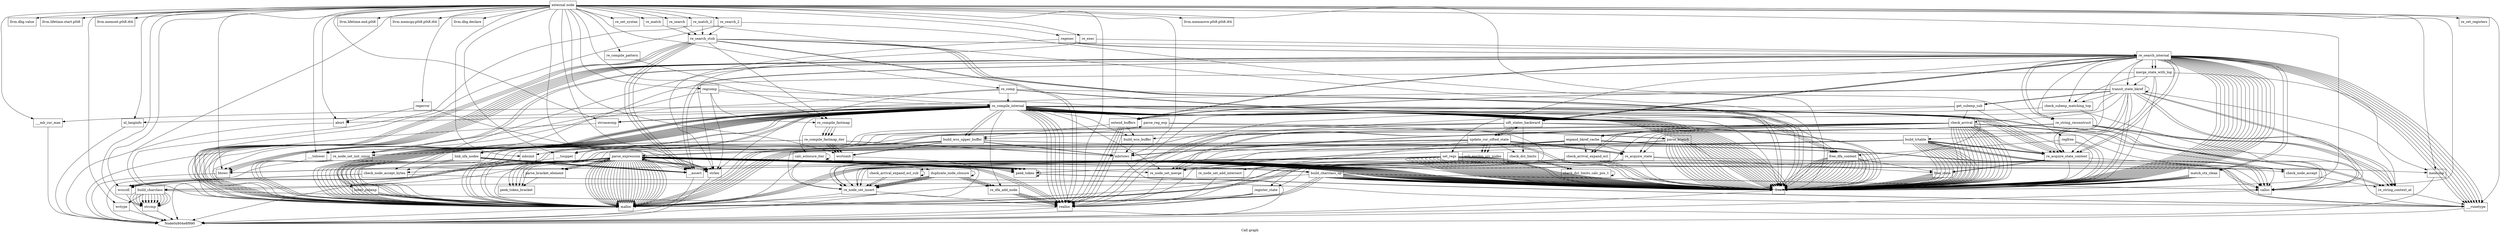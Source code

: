 digraph "Call graph" {
	label="Call graph";

	Node0x804e8f960 [shape=record,label="{external node}"];
	Node0x804e8f960 -> Node0x804e8f9f0;
	Node0x804e8f960 -> Node0x804e8fab0;
	Node0x804e8f960 -> Node0x804e90290;
	Node0x804e8f960 -> Node0x804e8fb10;
	Node0x804e8f960 -> Node0x804e902f0;
	Node0x804e8f960 -> Node0x804e8fb70;
	Node0x804e8f960 -> Node0x804e8fbd0;
	Node0x804e8f960 -> Node0x804e8fc30;
	Node0x804e8f960 -> Node0x804e8fc90;
	Node0x804e8f960 -> Node0x804e8fcf0;
	Node0x804e8f960 -> Node0x804e8fd50;
	Node0x804e8f960 -> Node0x804e8fed0;
	Node0x804e8f960 -> Node0x804e905f0;
	Node0x804e8f960 -> Node0x804e90170;
	Node0x804e8f960 -> Node0x804e90770;
	Node0x804e8f960 -> Node0x804e90650;
	Node0x804e8f960 -> Node0x804e90ad0;
	Node0x804e8f960 -> Node0x804e90950;
	Node0x804e8f960 -> Node0x804e909b0;
	Node0x804e8f960 -> Node0x804e90b30;
	Node0x804e8f960 -> Node0x804e90b90;
	Node0x804e8f960 -> Node0x804e90470;
	Node0x804e8f960 -> Node0x804e90410;
	Node0x804e8f960 -> Node0x804e903b0;
	Node0x804e8f960 -> Node0x804e904d0;
	Node0x804e8f960 -> Node0x804e90530;
	Node0x804e8f960 -> Node0x804e90bf0;
	Node0x804e8f960 -> Node0x804e90c50;
	Node0x804e8f960 -> Node0x804e90d10;
	Node0x804e8f960 -> Node0x804e90d70;
	Node0x804e8f960 -> Node0x804e90dd0;
	Node0x804e8f960 -> Node0x804e90e30;
	Node0x804e8f960 -> Node0x804e90e90;
	Node0x804e8f960 -> Node0x804e90ef0;
	Node0x804e8f960 -> Node0x804e91490;
	Node0x804e8f960 -> Node0x804e91910;
	Node0x804e8f960 -> Node0x804e91970;
	Node0x804e8f960 -> Node0x804e91a30;
	Node0x804e8f960 -> Node0x804e91a90;
	Node0x804e8f960 -> Node0x804e91af0;
	Node0x804e8f960 -> Node0x804e91b50;
	Node0x804e8f960 -> Node0x804e91bb0;
	Node0x804e8f9f0 [shape=record,label="{re_compile_pattern}"];
	Node0x804e8f9f0 -> Node0x804e8fa50;
	Node0x804e8fab0 [shape=record,label="{llvm.dbg.value}"];
	Node0x804e8fa50 [shape=record,label="{re_compile_internal}"];
	Node0x804e8fa50 -> Node0x804e8fb10;
	Node0x804e8fa50 -> Node0x804e8fb70;
	Node0x804e8fa50 -> Node0x804e8fbd0;
	Node0x804e8fa50 -> Node0x804e8fc30;
	Node0x804e8fa50 -> Node0x804e8fc90;
	Node0x804e8fa50 -> Node0x804e8fcf0;
	Node0x804e8fa50 -> Node0x804e8fcf0;
	Node0x804e8fa50 -> Node0x804e8fbd0;
	Node0x804e8fa50 -> Node0x804e8fd50;
	Node0x804e8fa50 -> Node0x804e8fd50;
	Node0x804e8fa50 -> Node0x804e8fd50;
	Node0x804e8fa50 -> Node0x804e8fd50;
	Node0x804e8fa50 -> Node0x804e8fdb0;
	Node0x804e8fa50 -> Node0x804e8fb70;
	Node0x804e8fa50 -> Node0x804e8fb70;
	Node0x804e8fa50 -> Node0x804e8fe10;
	Node0x804e8fa50 -> Node0x804e8fb10;
	Node0x804e8fa50 -> Node0x804e8fb10;
	Node0x804e8fa50 -> Node0x804e8fb10;
	Node0x804e8fa50 -> Node0x804e8fe10;
	Node0x804e8fa50 -> Node0x804e8fe70;
	Node0x804e8fa50 -> Node0x804e8fed0;
	Node0x804e8fa50 -> Node0x804e8fed0;
	Node0x804e8fa50 -> Node0x804e8fed0;
	Node0x804e8fa50 -> Node0x804e8fed0;
	Node0x804e8fa50 -> Node0x804e8fed0;
	Node0x804e8fa50 -> Node0x804e8fdb0;
	Node0x804e8fa50 -> Node0x804e8ff30;
	Node0x804e8fa50 -> Node0x804e8ff90;
	Node0x804e8fa50 -> Node0x804e8fb70;
	Node0x804e8fa50 -> Node0x804e8fb70;
	Node0x804e8fa50 -> Node0x804e8fb70;
	Node0x804e8fa50 -> Node0x804e8fb70;
	Node0x804e8fa50 -> Node0x804e8fb70;
	Node0x804e8fa50 -> Node0x804e8fb70;
	Node0x804e8fa50 -> Node0x804e8fb70;
	Node0x804e8fa50 -> Node0x804e8fed0;
	Node0x804e8fa50 -> Node0x804e8fff0;
	Node0x804e8fa50 -> Node0x804e8fff0;
	Node0x804e8fa50 -> Node0x804e90050;
	Node0x804e8fa50 -> Node0x804e900b0;
	Node0x804e8fa50 -> Node0x804e900b0;
	Node0x804e8fa50 -> Node0x804e90110;
	Node0x804e8fa50 -> Node0x804e8fed0;
	Node0x804e8fa50 -> Node0x804e8fb70;
	Node0x804e8fa50 -> Node0x804e8fb10;
	Node0x804e8fa50 -> Node0x804e90170;
	Node0x804e8fa50 -> Node0x804e8fb70;
	Node0x804e8fa50 -> Node0x804e901d0;
	Node0x804e8fa50 -> Node0x804e90230;
	Node0x804e8fa50 -> Node0x804e90230;
	Node0x804e8fa50 -> Node0x804e90230;
	Node0x804e8fa50 -> Node0x804e90230;
	Node0x804e8fa50 -> Node0x804e8fed0;
	Node0x804e8fa50 -> Node0x804e8fed0;
	Node0x804e8fa50 -> Node0x804e8fed0;
	Node0x804e8fa50 -> Node0x804e8fed0;
	Node0x804e8fa50 -> Node0x804e8fed0;
	Node0x804e8fa50 -> Node0x804e8fed0;
	Node0x804e8fa50 -> Node0x804e8fdb0;
	Node0x804e90290 [shape=record,label="{llvm.lifetime.start.p0i8}"];
	Node0x804e8fb10 [shape=record,label="{realloc}"];
	Node0x804e8fb10 -> Node0x804e8f990;
	Node0x804e902f0 [shape=record,label="{llvm.memset.p0i8.i64}"];
	Node0x804e8fb70 [shape=record,label="{malloc}"];
	Node0x804e8fb70 -> Node0x804e8f990;
	Node0x804e8fbd0 [shape=record,label="{calloc}"];
	Node0x804e8fbd0 -> Node0x804e8f990;
	Node0x804e8fc30 [shape=record,label="{___mb_cur_max}"];
	Node0x804e8fc30 -> Node0x804e8f990;
	Node0x804e8fc90 [shape=record,label="{nl_langinfo}"];
	Node0x804e8fc90 -> Node0x804e8f990;
	Node0x804e8fcf0 [shape=record,label="{strcasecmp}"];
	Node0x804e8fcf0 -> Node0x804e8f990;
	Node0x804e8fd50 [shape=record,label="{btowc}"];
	Node0x804e8fd50 -> Node0x804e8f990;
	Node0x804e8fdb0 [shape=record,label="{free_dfa_content}"];
	Node0x804e8fdb0 -> Node0x804e8fed0;
	Node0x804e8fdb0 -> Node0x804e8fed0;
	Node0x804e8fdb0 -> Node0x804e8fed0;
	Node0x804e8fdb0 -> Node0x804e8fed0;
	Node0x804e8fdb0 -> Node0x804e8fed0;
	Node0x804e8fdb0 -> Node0x804e8fed0;
	Node0x804e8fdb0 -> Node0x804e8fed0;
	Node0x804e8fdb0 -> Node0x804e8fed0;
	Node0x804e8fdb0 -> Node0x804e8fed0;
	Node0x804e8fdb0 -> Node0x804e8fed0;
	Node0x804e8fdb0 -> Node0x804e8fed0;
	Node0x804e8fdb0 -> Node0x804e8fed0;
	Node0x804e8fdb0 -> Node0x804e90350;
	Node0x804e8fdb0 -> Node0x804e8fed0;
	Node0x804e8fdb0 -> Node0x804e8fed0;
	Node0x804e8fdb0 -> Node0x804e8fed0;
	Node0x804e8fdb0 -> Node0x804e8fed0;
	Node0x804e8fdb0 -> Node0x804e8fed0;
	Node0x804e8fe10 [shape=record,label="{build_wcs_upper_buffer}"];
	Node0x804e8fe10 -> Node0x804e903b0;
	Node0x804e8fe10 -> Node0x804e90410;
	Node0x804e8fe10 -> Node0x804e90470;
	Node0x804e8fe10 -> Node0x804e904d0;
	Node0x804e8fe10 -> Node0x804e90530;
	Node0x804e8fe10 -> Node0x804e90410;
	Node0x804e8fe10 -> Node0x804e90470;
	Node0x804e8fe10 -> Node0x804e904d0;
	Node0x804e8fe10 -> Node0x804e90530;
	Node0x804e8fe10 -> Node0x804e8fb70;
	Node0x804e8fe70 [shape=record,label="{build_wcs_buffer}"];
	Node0x804e8fe70 -> Node0x804e90410;
	Node0x804e8fed0 [shape=record,label="{free}"];
	Node0x804e8fed0 -> Node0x804e8f990;
	Node0x804e8ff30 [shape=record,label="{peek_token}"];
	Node0x804e8ff30 -> Node0x804e90470;
	Node0x804e8ff30 -> Node0x804e90470;
	Node0x804e8ff30 -> Node0x804e8ff30;
	Node0x804e8ff90 [shape=record,label="{parse_reg_exp}"];
	Node0x804e8ff90 -> Node0x804e90590;
	Node0x804e8ff90 -> Node0x804e8ff30;
	Node0x804e8ff90 -> Node0x804e90590;
	Node0x804e8ff90 -> Node0x804e8fb70;
	Node0x804e905f0 [shape=record,label="{llvm.lifetime.end.p0i8}"];
	Node0x804e8fff0 [shape=record,label="{lower_subexp}"];
	Node0x804e8fff0 -> Node0x804e8fb70;
	Node0x804e8fff0 -> Node0x804e8fb70;
	Node0x804e8fff0 -> Node0x804e8fb70;
	Node0x804e8fff0 -> Node0x804e8fb70;
	Node0x804e90050 [shape=record,label="{re_dfa_add_node}"];
	Node0x804e90050 -> Node0x804e8fb10;
	Node0x804e90050 -> Node0x804e8fb10;
	Node0x804e90050 -> Node0x804e8fb10;
	Node0x804e90050 -> Node0x804e8fb10;
	Node0x804e90050 -> Node0x804e8fb10;
	Node0x804e90650 [shape=record,label="{__assert}"];
	Node0x804e90650 -> Node0x804e8f990;
	Node0x804e900b0 [shape=record,label="{link_nfa_nodes}"];
	Node0x804e900b0 -> Node0x804e90650;
	Node0x804e900b0 -> Node0x804e90650;
	Node0x804e900b0 -> Node0x804e90650;
	Node0x804e900b0 -> Node0x804e8fb70;
	Node0x804e900b0 -> Node0x804e8fb70;
	Node0x804e900b0 -> Node0x804e8fb70;
	Node0x804e900b0 -> Node0x804e90650;
	Node0x804e90110 [shape=record,label="{calc_eclosure_iter}"];
	Node0x804e90110 -> Node0x804e8fb70;
	Node0x804e90110 -> Node0x804e906b0;
	Node0x804e90110 -> Node0x804e90110;
	Node0x804e90110 -> Node0x804e901d0;
	Node0x804e90110 -> Node0x804e8fed0;
	Node0x804e90110 -> Node0x804e90710;
	Node0x804e90170 [shape=record,label="{abort}"];
	Node0x804e90170 -> Node0x804e8f990;
	Node0x804e90770 [shape=record,label="{llvm.memcpy.p0i8.p0i8.i64}"];
	Node0x804e901d0 [shape=record,label="{re_node_set_merge}"];
	Node0x804e901d0 -> Node0x804e8fb10;
	Node0x804e90230 [shape=record,label="{re_acquire_state_context}"];
	Node0x804e90230 -> Node0x804e8fbd0;
	Node0x804e90230 -> Node0x804e8fb70;
	Node0x804e90230 -> Node0x804e8fed0;
	Node0x804e90230 -> Node0x804e8fb70;
	Node0x804e90230 -> Node0x804e90350;
	Node0x804e90230 -> Node0x804e8fb70;
	Node0x804e90230 -> Node0x804e907d0;
	Node0x804e90230 -> Node0x804e90350;
	Node0x804e90350 [shape=record,label="{free_state}"];
	Node0x804e90350 -> Node0x804e8fed0;
	Node0x804e90350 -> Node0x804e8fed0;
	Node0x804e90350 -> Node0x804e8fed0;
	Node0x804e90350 -> Node0x804e8fed0;
	Node0x804e90350 -> Node0x804e8fed0;
	Node0x804e90350 -> Node0x804e8fed0;
	Node0x804e90350 -> Node0x804e8fed0;
	Node0x804e90350 -> Node0x804e8fed0;
	Node0x804e907d0 [shape=record,label="{register_state}"];
	Node0x804e907d0 -> Node0x804e8fb70;
	Node0x804e907d0 -> Node0x804e8fb10;
	Node0x804e907d0 -> Node0x804e8fb10;
	Node0x804e906b0 [shape=record,label="{duplicate_node_closure}"];
	Node0x804e906b0 -> Node0x804e90050;
	Node0x804e906b0 -> Node0x804e90710;
	Node0x804e906b0 -> Node0x804e90710;
	Node0x804e906b0 -> Node0x804e90050;
	Node0x804e906b0 -> Node0x804e90710;
	Node0x804e906b0 -> Node0x804e90050;
	Node0x804e906b0 -> Node0x804e90710;
	Node0x804e906b0 -> Node0x804e906b0;
	Node0x804e906b0 -> Node0x804e90710;
	Node0x804e906b0 -> Node0x804e90050;
	Node0x804e906b0 -> Node0x804e90710;
	Node0x804e90710 [shape=record,label="{re_node_set_insert}"];
	Node0x804e90710 -> Node0x804e8fb70;
	Node0x804e90710 -> Node0x804e8fb10;
	Node0x804e90590 [shape=record,label="{parse_branch}"];
	Node0x804e90590 -> Node0x804e90830;
	Node0x804e90590 -> Node0x804e90830;
	Node0x804e90590 -> Node0x804e8fed0;
	Node0x804e90590 -> Node0x804e8fed0;
	Node0x804e90590 -> Node0x804e8fed0;
	Node0x804e90590 -> Node0x804e8fed0;
	Node0x804e90590 -> Node0x804e8fb70;
	Node0x804e90590 -> Node0x804e8fed0;
	Node0x804e90590 -> Node0x804e8fed0;
	Node0x804e90590 -> Node0x804e8fed0;
	Node0x804e90590 -> Node0x804e8fed0;
	Node0x804e90590 -> Node0x804e8fed0;
	Node0x804e90590 -> Node0x804e8fed0;
	Node0x804e90590 -> Node0x804e8fed0;
	Node0x804e90590 -> Node0x804e8fed0;
	Node0x804e90830 [shape=record,label="{parse_expression}"];
	Node0x804e90830 -> Node0x804e8fb70;
	Node0x804e90830 -> Node0x804e8ff30;
	Node0x804e90830 -> Node0x804e8fb70;
	Node0x804e90830 -> Node0x804e8fb70;
	Node0x804e90830 -> Node0x804e8ff30;
	Node0x804e90830 -> Node0x804e8ff90;
	Node0x804e90830 -> Node0x804e8fed0;
	Node0x804e90830 -> Node0x804e8fed0;
	Node0x804e90830 -> Node0x804e8fed0;
	Node0x804e90830 -> Node0x804e8fed0;
	Node0x804e90830 -> Node0x804e8fb70;
	Node0x804e90830 -> Node0x804e8fbd0;
	Node0x804e90830 -> Node0x804e8fbd0;
	Node0x804e90830 -> Node0x804e8fed0;
	Node0x804e90830 -> Node0x804e8fed0;
	Node0x804e90830 -> Node0x804e90890;
	Node0x804e90830 -> Node0x804e90890;
	Node0x804e90830 -> Node0x804e908f0;
	Node0x804e90830 -> Node0x804e90890;
	Node0x804e90830 -> Node0x804e90890;
	Node0x804e90830 -> Node0x804e908f0;
	Node0x804e90830 -> Node0x804e90890;
	Node0x804e90830 -> Node0x804e90950;
	Node0x804e90830 -> Node0x804e90950;
	Node0x804e90830 -> Node0x804e8fd50;
	Node0x804e90830 -> Node0x804e8fd50;
	Node0x804e90830 -> Node0x804e909b0;
	Node0x804e90830 -> Node0x804e8fb10;
	Node0x804e90830 -> Node0x804e8fb10;
	Node0x804e90830 -> Node0x804e909b0;
	Node0x804e90830 -> Node0x804e909b0;
	Node0x804e90830 -> Node0x804e8fb10;
	Node0x804e90830 -> Node0x804e90950;
	Node0x804e90830 -> Node0x804e90950;
	Node0x804e90830 -> Node0x804e90a10;
	Node0x804e90830 -> Node0x804e90650;
	Node0x804e90830 -> Node0x804e908f0;
	Node0x804e90830 -> Node0x804e8fb70;
	Node0x804e90830 -> Node0x804e8fb70;
	Node0x804e90830 -> Node0x804e8fb70;
	Node0x804e90830 -> Node0x804e8fed0;
	Node0x804e90830 -> Node0x804e8fed0;
	Node0x804e90830 -> Node0x804e8fed0;
	Node0x804e90830 -> Node0x804e8fb70;
	Node0x804e90830 -> Node0x804e8fed0;
	Node0x804e90830 -> Node0x804e8fed0;
	Node0x804e90830 -> Node0x804e8fed0;
	Node0x804e90830 -> Node0x804e8fed0;
	Node0x804e90830 -> Node0x804e8fed0;
	Node0x804e90830 -> Node0x804e8fb70;
	Node0x804e90830 -> Node0x804e8ff30;
	Node0x804e90830 -> Node0x804e90830;
	Node0x804e90830 -> Node0x804e8fb70;
	Node0x804e90830 -> Node0x804e8fb70;
	Node0x804e90830 -> Node0x804e8fb70;
	Node0x804e90830 -> Node0x804e8fb70;
	Node0x804e90830 -> Node0x804e8fb70;
	Node0x804e90830 -> Node0x804e8fb70;
	Node0x804e90830 -> Node0x804e8ff30;
	Node0x804e90830 -> Node0x804e8fb70;
	Node0x804e90830 -> Node0x804e90a70;
	Node0x804e90830 -> Node0x804e90a70;
	Node0x804e90830 -> Node0x804e8ff30;
	Node0x804e90830 -> Node0x804e8ff30;
	Node0x804e90830 -> Node0x804e8ff30;
	Node0x804e90830 -> Node0x804e8ff30;
	Node0x804e90830 -> Node0x804e8fed0;
	Node0x804e90830 -> Node0x804e8fed0;
	Node0x804e90830 -> Node0x804e8fed0;
	Node0x804e90830 -> Node0x804e8fed0;
	Node0x804e90830 -> Node0x804e8fb70;
	Node0x804e90830 -> Node0x804e8fb70;
	Node0x804e90830 -> Node0x804e8fb70;
	Node0x804e90830 -> Node0x804e8fb70;
	Node0x804e90830 -> Node0x804e8fb70;
	Node0x804e90830 -> Node0x804e8fb70;
	Node0x804e90830 -> Node0x804e8fb70;
	Node0x804e90830 -> Node0x804e8fb70;
	Node0x804e90830 -> Node0x804e8fb70;
	Node0x804e90830 -> Node0x804e8fb70;
	Node0x804e90830 -> Node0x804e8fb70;
	Node0x804e90ad0 [shape=record,label="{llvm.dbg.declare}"];
	Node0x804e90890 [shape=record,label="{peek_token_bracket}"];
	Node0x804e908f0 [shape=record,label="{parse_bracket_element}"];
	Node0x804e908f0 -> Node0x804e90890;
	Node0x804e90950 [shape=record,label="{strlen}"];
	Node0x804e90950 -> Node0x804e8f990;
	Node0x804e909b0 [shape=record,label="{wcscoll}"];
	Node0x804e909b0 -> Node0x804e8f990;
	Node0x804e90a10 [shape=record,label="{build_charclass}"];
	Node0x804e90a10 -> Node0x804e90b30;
	Node0x804e90a10 -> Node0x804e90b30;
	Node0x804e90a10 -> Node0x804e8fb10;
	Node0x804e90a10 -> Node0x804e90b90;
	Node0x804e90a10 -> Node0x804e90b30;
	Node0x804e90a10 -> Node0x804e90b30;
	Node0x804e90a10 -> Node0x804e90b30;
	Node0x804e90a10 -> Node0x804e90b30;
	Node0x804e90a10 -> Node0x804e90b30;
	Node0x804e90a10 -> Node0x804e90b30;
	Node0x804e90a10 -> Node0x804e90b30;
	Node0x804e90a10 -> Node0x804e90b30;
	Node0x804e90a10 -> Node0x804e90b30;
	Node0x804e90a10 -> Node0x804e90b30;
	Node0x804e90a10 -> Node0x804e90b30;
	Node0x804e90a10 -> Node0x804e90b30;
	Node0x804e90a70 [shape=record,label="{build_charclass_op}"];
	Node0x804e90a70 -> Node0x804e8fbd0;
	Node0x804e90a70 -> Node0x804e8fbd0;
	Node0x804e90a70 -> Node0x804e90a10;
	Node0x804e90a70 -> Node0x804e8fed0;
	Node0x804e90a70 -> Node0x804e8fed0;
	Node0x804e90a70 -> Node0x804e8fed0;
	Node0x804e90a70 -> Node0x804e8fed0;
	Node0x804e90a70 -> Node0x804e8fb70;
	Node0x804e90a70 -> Node0x804e8fb70;
	Node0x804e90a70 -> Node0x804e8fb70;
	Node0x804e90a70 -> Node0x804e8fed0;
	Node0x804e90a70 -> Node0x804e8fed0;
	Node0x804e90a70 -> Node0x804e8fed0;
	Node0x804e90a70 -> Node0x804e8fed0;
	Node0x804e90a70 -> Node0x804e8fed0;
	Node0x804e90a70 -> Node0x804e8fed0;
	Node0x804e90a70 -> Node0x804e8fed0;
	Node0x804e90b30 [shape=record,label="{strcmp}"];
	Node0x804e90b30 -> Node0x804e8f990;
	Node0x804e90b90 [shape=record,label="{wctype}"];
	Node0x804e90b90 -> Node0x804e8f990;
	Node0x804e90470 [shape=record,label="{___runetype}"];
	Node0x804e90470 -> Node0x804e8f990;
	Node0x804e90410 [shape=record,label="{mbrtowc}"];
	Node0x804e90410 -> Node0x804e8f990;
	Node0x804e903b0 [shape=record,label="{mbsinit}"];
	Node0x804e903b0 -> Node0x804e8f990;
	Node0x804e904d0 [shape=record,label="{___toupper}"];
	Node0x804e904d0 -> Node0x804e8f990;
	Node0x804e90530 [shape=record,label="{wcrtomb}"];
	Node0x804e90530 -> Node0x804e8f990;
	Node0x804e90bf0 [shape=record,label="{re_set_syntax}"];
	Node0x804e90c50 [shape=record,label="{re_compile_fastmap}"];
	Node0x804e90c50 -> Node0x804e90cb0;
	Node0x804e90c50 -> Node0x804e90cb0;
	Node0x804e90c50 -> Node0x804e90cb0;
	Node0x804e90c50 -> Node0x804e90cb0;
	Node0x804e90cb0 [shape=record,label="{re_compile_fastmap_iter}"];
	Node0x804e90cb0 -> Node0x804e90410;
	Node0x804e90cb0 -> Node0x804e90d10;
	Node0x804e90cb0 -> Node0x804e90530;
	Node0x804e90cb0 -> Node0x804e90410;
	Node0x804e90cb0 -> Node0x804e90530;
	Node0x804e90cb0 -> Node0x804e90d10;
	Node0x804e90cb0 -> Node0x804e90530;
	Node0x804e90d10 [shape=record,label="{___tolower}"];
	Node0x804e90d10 -> Node0x804e8f990;
	Node0x804e90d70 [shape=record,label="{regcomp}"];
	Node0x804e90d70 -> Node0x804e8fb70;
	Node0x804e90d70 -> Node0x804e90950;
	Node0x804e90d70 -> Node0x804e8fa50;
	Node0x804e90d70 -> Node0x804e90c50;
	Node0x804e90d70 -> Node0x804e8fed0;
	Node0x804e90dd0 [shape=record,label="{regerror}"];
	Node0x804e90dd0 -> Node0x804e90170;
	Node0x804e90dd0 -> Node0x804e90950;
	Node0x804e90e30 [shape=record,label="{regfree}"];
	Node0x804e90e30 -> Node0x804e8fdb0;
	Node0x804e90e30 -> Node0x804e8fed0;
	Node0x804e90e30 -> Node0x804e8fed0;
	Node0x804e90e90 [shape=record,label="{re_comp}"];
	Node0x804e90e90 -> Node0x804e8fdb0;
	Node0x804e90e90 -> Node0x804e8fed0;
	Node0x804e90e90 -> Node0x804e8fed0;
	Node0x804e90e90 -> Node0x804e8fb70;
	Node0x804e90e90 -> Node0x804e90950;
	Node0x804e90e90 -> Node0x804e8fa50;
	Node0x804e90ef0 [shape=record,label="{regexec}"];
	Node0x804e90ef0 -> Node0x804e90950;
	Node0x804e90ef0 -> Node0x804e90f50;
	Node0x804e90ef0 -> Node0x804e90f50;
	Node0x804e90f50 [shape=record,label="{re_search_internal}"];
	Node0x804e90f50 -> Node0x804e8fb70;
	Node0x804e90f50 -> Node0x804e8fb70;
	Node0x804e90f50 -> Node0x804e8fb70;
	Node0x804e90f50 -> Node0x804e8fb70;
	Node0x804e90f50 -> Node0x804e8fb70;
	Node0x804e90f50 -> Node0x804e90fb0;
	Node0x804e90f50 -> Node0x804e90fb0;
	Node0x804e90f50 -> Node0x804e90470;
	Node0x804e90f50 -> Node0x804e90230;
	Node0x804e90f50 -> Node0x804e90650;
	Node0x804e90f50 -> Node0x804e91010;
	Node0x804e90f50 -> Node0x804e91070;
	Node0x804e90f50 -> Node0x804e90470;
	Node0x804e90f50 -> Node0x804e910d0;
	Node0x804e90f50 -> Node0x804e90650;
	Node0x804e90f50 -> Node0x804e90470;
	Node0x804e90f50 -> Node0x804e91130;
	Node0x804e90f50 -> Node0x804e910d0;
	Node0x804e90f50 -> Node0x804e91190;
	Node0x804e90f50 -> Node0x804e90470;
	Node0x804e90f50 -> Node0x804e90230;
	Node0x804e90f50 -> Node0x804e8fed0;
	Node0x804e90f50 -> Node0x804e90470;
	Node0x804e90f50 -> Node0x804e911f0;
	Node0x804e90f50 -> Node0x804e91250;
	Node0x804e90f50 -> Node0x804e91250;
	Node0x804e90f50 -> Node0x804e90470;
	Node0x804e90f50 -> Node0x804e90470;
	Node0x804e90f50 -> Node0x804e8fb70;
	Node0x804e90f50 -> Node0x804e8fb70;
	Node0x804e90f50 -> Node0x804e912b0;
	Node0x804e90f50 -> Node0x804e90470;
	Node0x804e90f50 -> Node0x804e912b0;
	Node0x804e90f50 -> Node0x804e91190;
	Node0x804e90f50 -> Node0x804e91310;
	Node0x804e90f50 -> Node0x804e8fed0;
	Node0x804e90f50 -> Node0x804e8fed0;
	Node0x804e90f50 -> Node0x804e912b0;
	Node0x804e90f50 -> Node0x804e8fed0;
	Node0x804e90f50 -> Node0x804e8fed0;
	Node0x804e90f50 -> Node0x804e8fed0;
	Node0x804e90f50 -> Node0x804e8fed0;
	Node0x804e90f50 -> Node0x804e8fed0;
	Node0x804e90f50 -> Node0x804e8fed0;
	Node0x804e90f50 -> Node0x804e91370;
	Node0x804e90f50 -> Node0x804e913d0;
	Node0x804e90f50 -> Node0x804e8fed0;
	Node0x804e90f50 -> Node0x804e91370;
	Node0x804e90f50 -> Node0x804e8fed0;
	Node0x804e90f50 -> Node0x804e8fed0;
	Node0x804e90f50 -> Node0x804e8fed0;
	Node0x804e90f50 -> Node0x804e8fed0;
	Node0x804e90f50 -> Node0x804e8fed0;
	Node0x804e90fb0 [shape=record,label="{re_string_reconstruct}"];
	Node0x804e90fb0 -> Node0x804e91430;
	Node0x804e90fb0 -> Node0x804e91430;
	Node0x804e90fb0 -> Node0x804e90410;
	Node0x804e90fb0 -> Node0x804e90410;
	Node0x804e90fb0 -> Node0x804e91430;
	Node0x804e90fb0 -> Node0x804e90470;
	Node0x804e90fb0 -> Node0x804e8fe10;
	Node0x804e90fb0 -> Node0x804e8fe70;
	Node0x804e91010 [shape=record,label="{check_subexp_matching_top}"];
	Node0x804e91010 -> Node0x804e8fb10;
	Node0x804e91010 -> Node0x804e8fbd0;
	Node0x804e91070 [shape=record,label="{transit_state_bkref}"];
	Node0x804e91070 -> Node0x804e91430;
	Node0x804e91070 -> Node0x804e910d0;
	Node0x804e91070 -> Node0x804e91490;
	Node0x804e91070 -> Node0x804e914f0;
	Node0x804e91070 -> Node0x804e910d0;
	Node0x804e91070 -> Node0x804e8fbd0;
	Node0x804e91070 -> Node0x804e91550;
	Node0x804e91070 -> Node0x804e8fb10;
	Node0x804e91070 -> Node0x804e8fbd0;
	Node0x804e91070 -> Node0x804e914f0;
	Node0x804e91070 -> Node0x804e91430;
	Node0x804e91070 -> Node0x804e90230;
	Node0x804e91070 -> Node0x804e91190;
	Node0x804e91070 -> Node0x804e8fed0;
	Node0x804e91070 -> Node0x804e90230;
	Node0x804e91070 -> Node0x804e8fed0;
	Node0x804e91070 -> Node0x804e91010;
	Node0x804e91070 -> Node0x804e91070;
	Node0x804e910d0 [shape=record,label="{extend_buffers}"];
	Node0x804e910d0 -> Node0x804e8fb10;
	Node0x804e910d0 -> Node0x804e8fb10;
	Node0x804e910d0 -> Node0x804e8fb10;
	Node0x804e910d0 -> Node0x804e8fb10;
	Node0x804e910d0 -> Node0x804e8fe10;
	Node0x804e910d0 -> Node0x804e8fe70;
	Node0x804e91130 [shape=record,label="{check_node_accept_bytes}"];
	Node0x804e91130 -> Node0x804e90470;
	Node0x804e91130 -> Node0x804e909b0;
	Node0x804e91130 -> Node0x804e909b0;
	Node0x804e91190 [shape=record,label="{re_node_set_init_union}"];
	Node0x804e91190 -> Node0x804e8fb70;
	Node0x804e91190 -> Node0x804e8fb70;
	Node0x804e91190 -> Node0x804e8fb70;
	Node0x804e911f0 [shape=record,label="{build_trtable}"];
	Node0x804e911f0 -> Node0x804e8fb70;
	Node0x804e911f0 -> Node0x804e8fb70;
	Node0x804e911f0 -> Node0x804e90710;
	Node0x804e911f0 -> Node0x804e8fb70;
	Node0x804e911f0 -> Node0x804e8fed0;
	Node0x804e911f0 -> Node0x804e8fed0;
	Node0x804e911f0 -> Node0x804e8fbd0;
	Node0x804e911f0 -> Node0x804e8fb70;
	Node0x804e911f0 -> Node0x804e8fb70;
	Node0x804e911f0 -> Node0x804e8fed0;
	Node0x804e911f0 -> Node0x804e8fed0;
	Node0x804e911f0 -> Node0x804e8fed0;
	Node0x804e911f0 -> Node0x804e8fed0;
	Node0x804e911f0 -> Node0x804e8fed0;
	Node0x804e911f0 -> Node0x804e901d0;
	Node0x804e911f0 -> Node0x804e90230;
	Node0x804e911f0 -> Node0x804e90230;
	Node0x804e911f0 -> Node0x804e90230;
	Node0x804e911f0 -> Node0x804e8fbd0;
	Node0x804e911f0 -> Node0x804e8fbd0;
	Node0x804e911f0 -> Node0x804e8fed0;
	Node0x804e911f0 -> Node0x804e8fed0;
	Node0x804e911f0 -> Node0x804e8fed0;
	Node0x804e911f0 -> Node0x804e8fed0;
	Node0x804e91250 [shape=record,label="{merge_state_with_log}"];
	Node0x804e91250 -> Node0x804e91190;
	Node0x804e91250 -> Node0x804e91430;
	Node0x804e91250 -> Node0x804e90230;
	Node0x804e91250 -> Node0x804e8fed0;
	Node0x804e91250 -> Node0x804e91010;
	Node0x804e91250 -> Node0x804e91070;
	Node0x804e912b0 [shape=record,label="{sift_states_backward}"];
	Node0x804e912b0 -> Node0x804e8fb70;
	Node0x804e912b0 -> Node0x804e915b0;
	Node0x804e912b0 -> Node0x804e8fed0;
	Node0x804e912b0 -> Node0x804e91130;
	Node0x804e912b0 -> Node0x804e91610;
	Node0x804e912b0 -> Node0x804e91670;
	Node0x804e912b0 -> Node0x804e90710;
	Node0x804e912b0 -> Node0x804e915b0;
	Node0x804e912b0 -> Node0x804e8fed0;
	Node0x804e91310 [shape=record,label="{re_acquire_state}"];
	Node0x804e91310 -> Node0x804e8fbd0;
	Node0x804e91310 -> Node0x804e8fb70;
	Node0x804e91310 -> Node0x804e8fed0;
	Node0x804e91310 -> Node0x804e907d0;
	Node0x804e91310 -> Node0x804e90350;
	Node0x804e91370 [shape=record,label="{match_ctx_clean}"];
	Node0x804e91370 -> Node0x804e8fed0;
	Node0x804e91370 -> Node0x804e8fed0;
	Node0x804e91370 -> Node0x804e8fed0;
	Node0x804e91370 -> Node0x804e8fed0;
	Node0x804e91370 -> Node0x804e8fed0;
	Node0x804e91370 -> Node0x804e8fed0;
	Node0x804e913d0 [shape=record,label="{set_regs}"];
	Node0x804e913d0 -> Node0x804e8fb70;
	Node0x804e913d0 -> Node0x804e8fb70;
	Node0x804e913d0 -> Node0x804e8fed0;
	Node0x804e913d0 -> Node0x804e8fed0;
	Node0x804e913d0 -> Node0x804e8fed0;
	Node0x804e913d0 -> Node0x804e8fed0;
	Node0x804e913d0 -> Node0x804e8fed0;
	Node0x804e913d0 -> Node0x804e8fed0;
	Node0x804e913d0 -> Node0x804e8fed0;
	Node0x804e913d0 -> Node0x804e8fed0;
	Node0x804e913d0 -> Node0x804e90650;
	Node0x804e913d0 -> Node0x804e8fed0;
	Node0x804e913d0 -> Node0x804e8fed0;
	Node0x804e913d0 -> Node0x804e8fed0;
	Node0x804e913d0 -> Node0x804e8fed0;
	Node0x804e913d0 -> Node0x804e90710;
	Node0x804e913d0 -> Node0x804e8fb10;
	Node0x804e913d0 -> Node0x804e8fb70;
	Node0x804e913d0 -> Node0x804e8fb70;
	Node0x804e913d0 -> Node0x804e91130;
	Node0x804e913d0 -> Node0x804e91490;
	Node0x804e913d0 -> Node0x804e90710;
	Node0x804e913d0 -> Node0x804e91610;
	Node0x804e913d0 -> Node0x804e8fed0;
	Node0x804e913d0 -> Node0x804e8fed0;
	Node0x804e913d0 -> Node0x804e8fed0;
	Node0x804e913d0 -> Node0x804e8fed0;
	Node0x804e913d0 -> Node0x804e8fed0;
	Node0x804e913d0 -> Node0x804e90650;
	Node0x804e913d0 -> Node0x804e8fed0;
	Node0x804e913d0 -> Node0x804e8fed0;
	Node0x804e913d0 -> Node0x804e8fed0;
	Node0x804e913d0 -> Node0x804e8fed0;
	Node0x804e913d0 -> Node0x804e8fed0;
	Node0x804e913d0 -> Node0x804e8fed0;
	Node0x804e913d0 -> Node0x804e8fed0;
	Node0x804e913d0 -> Node0x804e8fed0;
	Node0x804e913d0 -> Node0x804e8fed0;
	Node0x804e91490 [shape=record,label="{memcmp}"];
	Node0x804e91490 -> Node0x804e8f990;
	Node0x804e91610 [shape=record,label="{check_node_accept}"];
	Node0x804e91610 -> Node0x804e91430;
	Node0x804e91430 [shape=record,label="{re_string_context_at}"];
	Node0x804e91430 -> Node0x804e90470;
	Node0x804e915b0 [shape=record,label="{update_cur_sifted_state}"];
	Node0x804e915b0 -> Node0x804e91310;
	Node0x804e915b0 -> Node0x804e8fb70;
	Node0x804e915b0 -> Node0x804e901d0;
	Node0x804e915b0 -> Node0x804e916d0;
	Node0x804e915b0 -> Node0x804e91730;
	Node0x804e915b0 -> Node0x804e91730;
	Node0x804e915b0 -> Node0x804e91730;
	Node0x804e915b0 -> Node0x804e91310;
	Node0x804e915b0 -> Node0x804e91670;
	Node0x804e915b0 -> Node0x804e8fb70;
	Node0x804e915b0 -> Node0x804e90710;
	Node0x804e915b0 -> Node0x804e912b0;
	Node0x804e915b0 -> Node0x804e91190;
	Node0x804e915b0 -> Node0x804e91310;
	Node0x804e915b0 -> Node0x804e8fed0;
	Node0x804e915b0 -> Node0x804e8fed0;
	Node0x804e91670 [shape=record,label="{check_dst_limits}"];
	Node0x804e91670 -> Node0x804e91790;
	Node0x804e91670 -> Node0x804e91790;
	Node0x804e91790 [shape=record,label="{check_dst_limits_calc_pos_1}"];
	Node0x804e91790 -> Node0x804e91790;
	Node0x804e916d0 [shape=record,label="{re_node_set_add_intersect}"];
	Node0x804e916d0 -> Node0x804e8fb10;
	Node0x804e91730 [shape=record,label="{sub_epsilon_src_nodes}"];
	Node0x804e91730 -> Node0x804e916d0;
	Node0x804e91730 -> Node0x804e8fed0;
	Node0x804e91730 -> Node0x804e8fed0;
	Node0x804e914f0 [shape=record,label="{get_subexp_sub}"];
	Node0x804e914f0 -> Node0x804e91550;
	Node0x804e914f0 -> Node0x804e8fb10;
	Node0x804e914f0 -> Node0x804e8fed0;
	Node0x804e914f0 -> Node0x804e910d0;
	Node0x804e91550 [shape=record,label="{check_arrival}"];
	Node0x804e91550 -> Node0x804e8fb10;
	Node0x804e91550 -> Node0x804e91430;
	Node0x804e91550 -> Node0x804e8fb70;
	Node0x804e91550 -> Node0x804e917f0;
	Node0x804e91550 -> Node0x804e8fed0;
	Node0x804e91550 -> Node0x804e8fb70;
	Node0x804e91550 -> Node0x804e91850;
	Node0x804e91550 -> Node0x804e8fed0;
	Node0x804e91550 -> Node0x804e90230;
	Node0x804e91550 -> Node0x804e8fed0;
	Node0x804e91550 -> Node0x804e901d0;
	Node0x804e91550 -> Node0x804e8fed0;
	Node0x804e91550 -> Node0x804e91130;
	Node0x804e91550 -> Node0x804e901d0;
	Node0x804e91550 -> Node0x804e8fed0;
	Node0x804e91550 -> Node0x804e90710;
	Node0x804e91550 -> Node0x804e8fed0;
	Node0x804e91550 -> Node0x804e91310;
	Node0x804e91550 -> Node0x804e8fed0;
	Node0x804e91550 -> Node0x804e91610;
	Node0x804e91550 -> Node0x804e90710;
	Node0x804e91550 -> Node0x804e8fed0;
	Node0x804e91550 -> Node0x804e8fed0;
	Node0x804e91550 -> Node0x804e8fed0;
	Node0x804e91550 -> Node0x804e917f0;
	Node0x804e91550 -> Node0x804e8fed0;
	Node0x804e91550 -> Node0x804e91850;
	Node0x804e91550 -> Node0x804e8fed0;
	Node0x804e91550 -> Node0x804e91430;
	Node0x804e91550 -> Node0x804e90230;
	Node0x804e91550 -> Node0x804e8fed0;
	Node0x804e91550 -> Node0x804e8fed0;
	Node0x804e917f0 [shape=record,label="{check_arrival_expand_ecl}"];
	Node0x804e917f0 -> Node0x804e8fb70;
	Node0x804e917f0 -> Node0x804e901d0;
	Node0x804e917f0 -> Node0x804e8fed0;
	Node0x804e917f0 -> Node0x804e918b0;
	Node0x804e917f0 -> Node0x804e8fed0;
	Node0x804e917f0 -> Node0x804e8fed0;
	Node0x804e91850 [shape=record,label="{expand_bkref_cache}"];
	Node0x804e91850 -> Node0x804e8fb70;
	Node0x804e91850 -> Node0x804e917f0;
	Node0x804e91850 -> Node0x804e901d0;
	Node0x804e91850 -> Node0x804e8fed0;
	Node0x804e91850 -> Node0x804e8fb70;
	Node0x804e91850 -> Node0x804e90710;
	Node0x804e91850 -> Node0x804e8fed0;
	Node0x804e91850 -> Node0x804e8fb70;
	Node0x804e91850 -> Node0x804e91310;
	Node0x804e91850 -> Node0x804e8fed0;
	Node0x804e918b0 [shape=record,label="{check_arrival_expand_ecl_sub}"];
	Node0x804e918b0 -> Node0x804e90710;
	Node0x804e918b0 -> Node0x804e90710;
	Node0x804e918b0 -> Node0x804e918b0;
	Node0x804e91910 [shape=record,label="{llvm.memmove.p0i8.p0i8.i64}"];
	Node0x804e91970 [shape=record,label="{re_match}"];
	Node0x804e91970 -> Node0x804e919d0;
	Node0x804e919d0 [shape=record,label="{re_search_stub}"];
	Node0x804e919d0 -> Node0x804e90c50;
	Node0x804e919d0 -> Node0x804e8fb70;
	Node0x804e919d0 -> Node0x804e90f50;
	Node0x804e919d0 -> Node0x804e8fb70;
	Node0x804e919d0 -> Node0x804e8fb70;
	Node0x804e919d0 -> Node0x804e8fed0;
	Node0x804e919d0 -> Node0x804e8fb10;
	Node0x804e919d0 -> Node0x804e8fb10;
	Node0x804e919d0 -> Node0x804e8fed0;
	Node0x804e919d0 -> Node0x804e90650;
	Node0x804e919d0 -> Node0x804e90650;
	Node0x804e919d0 -> Node0x804e90650;
	Node0x804e919d0 -> Node0x804e8fed0;
	Node0x804e91a30 [shape=record,label="{re_search}"];
	Node0x804e91a30 -> Node0x804e919d0;
	Node0x804e91a90 [shape=record,label="{re_match_2}"];
	Node0x804e91a90 -> Node0x804e8fb70;
	Node0x804e91a90 -> Node0x804e919d0;
	Node0x804e91a90 -> Node0x804e8fed0;
	Node0x804e91af0 [shape=record,label="{re_search_2}"];
	Node0x804e91af0 -> Node0x804e8fb70;
	Node0x804e91af0 -> Node0x804e919d0;
	Node0x804e91af0 -> Node0x804e8fed0;
	Node0x804e91b50 [shape=record,label="{re_set_registers}"];
	Node0x804e91bb0 [shape=record,label="{re_exec}"];
	Node0x804e91bb0 -> Node0x804e90950;
	Node0x804e91bb0 -> Node0x804e90f50;
}
